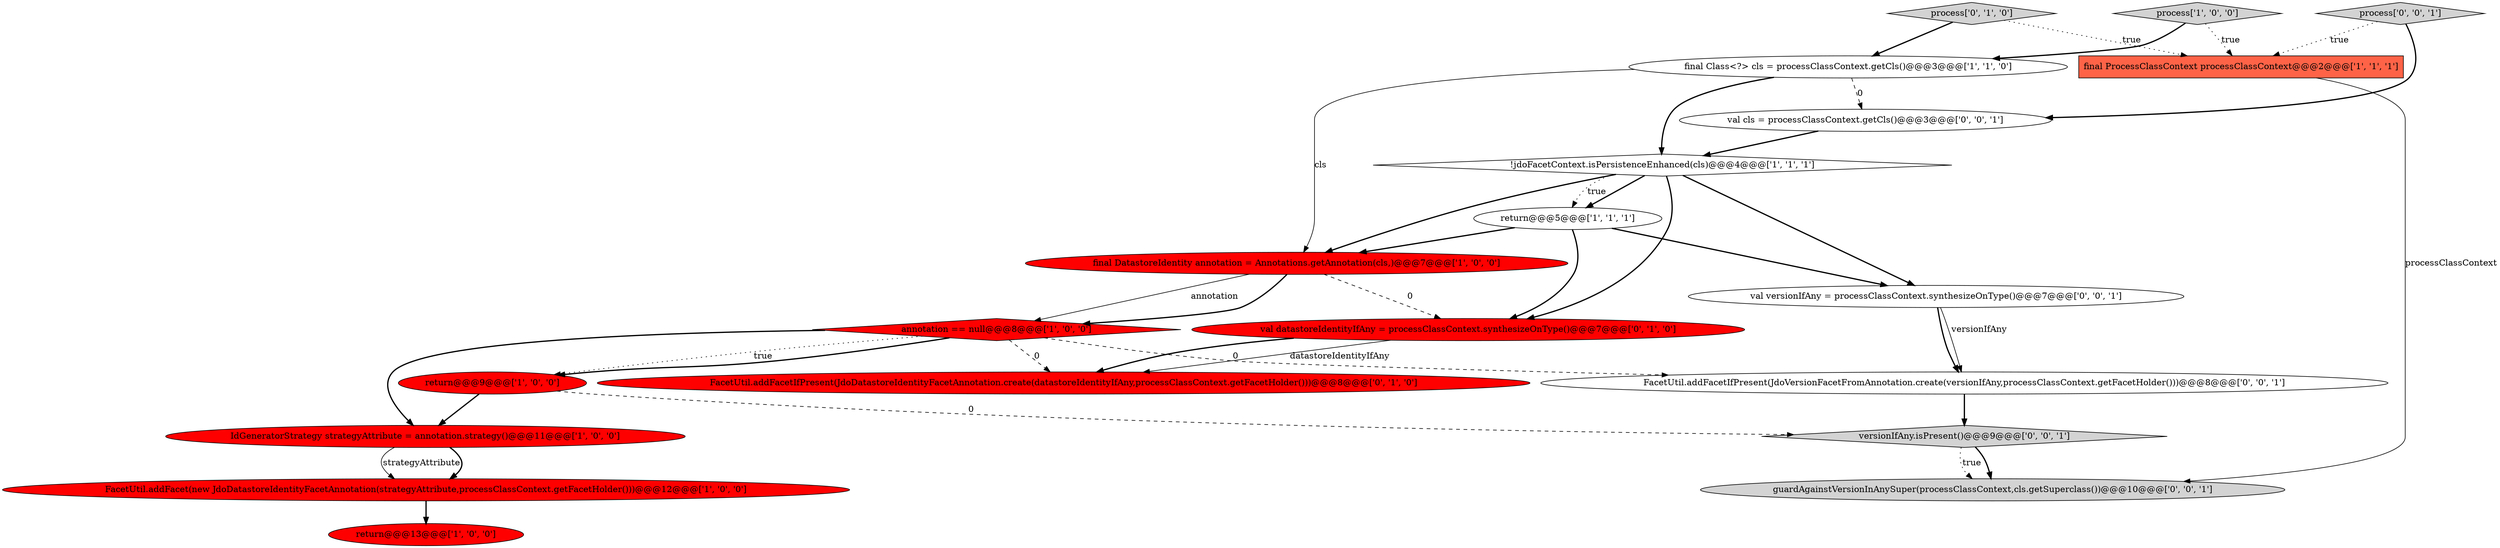 digraph {
13 [style = filled, label = "FacetUtil.addFacetIfPresent(JdoDatastoreIdentityFacetAnnotation.create(datastoreIdentityIfAny,processClassContext.getFacetHolder()))@@@8@@@['0', '1', '0']", fillcolor = red, shape = ellipse image = "AAA1AAABBB2BBB"];
11 [style = filled, label = "process['0', '1', '0']", fillcolor = lightgray, shape = diamond image = "AAA0AAABBB2BBB"];
10 [style = filled, label = "IdGeneratorStrategy strategyAttribute = annotation.strategy()@@@11@@@['1', '0', '0']", fillcolor = red, shape = ellipse image = "AAA1AAABBB1BBB"];
0 [style = filled, label = "annotation == null@@@8@@@['1', '0', '0']", fillcolor = red, shape = diamond image = "AAA1AAABBB1BBB"];
3 [style = filled, label = "return@@@5@@@['1', '1', '1']", fillcolor = white, shape = ellipse image = "AAA0AAABBB1BBB"];
8 [style = filled, label = "final ProcessClassContext processClassContext@@@2@@@['1', '1', '1']", fillcolor = tomato, shape = box image = "AAA0AAABBB1BBB"];
2 [style = filled, label = "FacetUtil.addFacet(new JdoDatastoreIdentityFacetAnnotation(strategyAttribute,processClassContext.getFacetHolder()))@@@12@@@['1', '0', '0']", fillcolor = red, shape = ellipse image = "AAA1AAABBB1BBB"];
12 [style = filled, label = "val datastoreIdentityIfAny = processClassContext.synthesizeOnType()@@@7@@@['0', '1', '0']", fillcolor = red, shape = ellipse image = "AAA1AAABBB2BBB"];
16 [style = filled, label = "guardAgainstVersionInAnySuper(processClassContext,cls.getSuperclass())@@@10@@@['0', '0', '1']", fillcolor = lightgray, shape = ellipse image = "AAA0AAABBB3BBB"];
19 [style = filled, label = "versionIfAny.isPresent()@@@9@@@['0', '0', '1']", fillcolor = lightgray, shape = diamond image = "AAA0AAABBB3BBB"];
15 [style = filled, label = "process['0', '0', '1']", fillcolor = lightgray, shape = diamond image = "AAA0AAABBB3BBB"];
7 [style = filled, label = "final Class<?> cls = processClassContext.getCls()@@@3@@@['1', '1', '0']", fillcolor = white, shape = ellipse image = "AAA0AAABBB1BBB"];
14 [style = filled, label = "val cls = processClassContext.getCls()@@@3@@@['0', '0', '1']", fillcolor = white, shape = ellipse image = "AAA0AAABBB3BBB"];
17 [style = filled, label = "val versionIfAny = processClassContext.synthesizeOnType()@@@7@@@['0', '0', '1']", fillcolor = white, shape = ellipse image = "AAA0AAABBB3BBB"];
5 [style = filled, label = "final DatastoreIdentity annotation = Annotations.getAnnotation(cls,)@@@7@@@['1', '0', '0']", fillcolor = red, shape = ellipse image = "AAA1AAABBB1BBB"];
6 [style = filled, label = "process['1', '0', '0']", fillcolor = lightgray, shape = diamond image = "AAA0AAABBB1BBB"];
1 [style = filled, label = "return@@@13@@@['1', '0', '0']", fillcolor = red, shape = ellipse image = "AAA1AAABBB1BBB"];
18 [style = filled, label = "FacetUtil.addFacetIfPresent(JdoVersionFacetFromAnnotation.create(versionIfAny,processClassContext.getFacetHolder()))@@@8@@@['0', '0', '1']", fillcolor = white, shape = ellipse image = "AAA0AAABBB3BBB"];
9 [style = filled, label = "return@@@9@@@['1', '0', '0']", fillcolor = red, shape = ellipse image = "AAA1AAABBB1BBB"];
4 [style = filled, label = "!jdoFacetContext.isPersistenceEnhanced(cls)@@@4@@@['1', '1', '1']", fillcolor = white, shape = diamond image = "AAA0AAABBB1BBB"];
4->3 [style = bold, label=""];
0->9 [style = bold, label=""];
5->12 [style = dashed, label="0"];
4->17 [style = bold, label=""];
15->14 [style = bold, label=""];
17->18 [style = solid, label="versionIfAny"];
2->1 [style = bold, label=""];
7->14 [style = dashed, label="0"];
10->2 [style = solid, label="strategyAttribute"];
18->19 [style = bold, label=""];
7->4 [style = bold, label=""];
9->10 [style = bold, label=""];
3->12 [style = bold, label=""];
5->0 [style = solid, label="annotation"];
19->16 [style = bold, label=""];
8->16 [style = solid, label="processClassContext"];
9->19 [style = dashed, label="0"];
12->13 [style = bold, label=""];
12->13 [style = solid, label="datastoreIdentityIfAny"];
3->5 [style = bold, label=""];
0->10 [style = bold, label=""];
4->3 [style = dotted, label="true"];
15->8 [style = dotted, label="true"];
5->0 [style = bold, label=""];
6->8 [style = dotted, label="true"];
11->7 [style = bold, label=""];
0->13 [style = dashed, label="0"];
19->16 [style = dotted, label="true"];
4->12 [style = bold, label=""];
0->18 [style = dashed, label="0"];
3->17 [style = bold, label=""];
7->5 [style = solid, label="cls"];
10->2 [style = bold, label=""];
11->8 [style = dotted, label="true"];
6->7 [style = bold, label=""];
0->9 [style = dotted, label="true"];
4->5 [style = bold, label=""];
17->18 [style = bold, label=""];
14->4 [style = bold, label=""];
}
